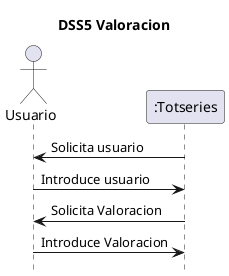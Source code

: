 @startuml
title	DSS5 Valoracion	
hide	footbox

actor	Usuario	as	user
participant ":Totseries" as Totseries

Totseries -> user: Solicita usuario
user -> Totseries: Introduce usuario
Totseries -> user: Solicita Valoracion
user -> Totseries: Introduce Valoracion


@enduml
